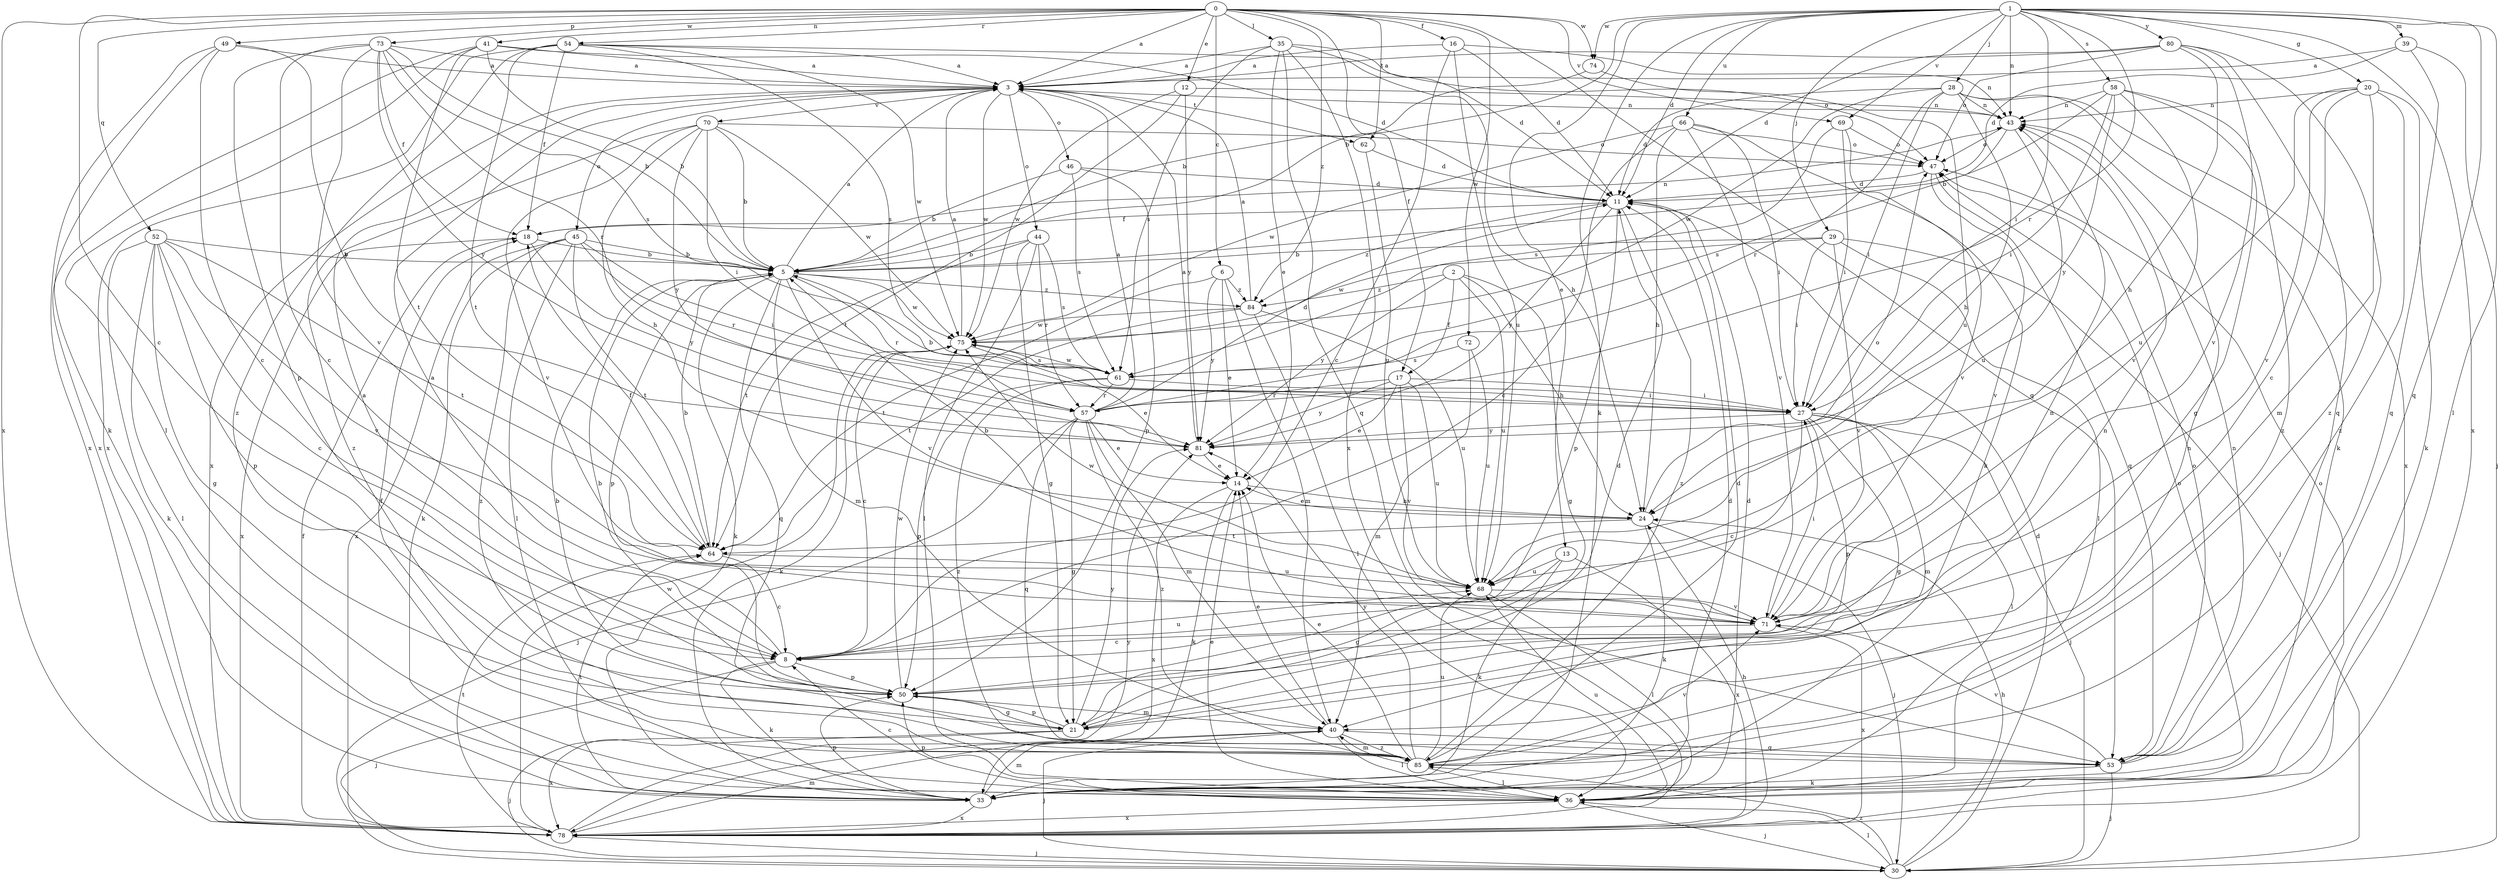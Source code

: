 strict digraph  {
0;
1;
2;
3;
5;
6;
8;
11;
12;
13;
14;
16;
17;
18;
20;
21;
24;
27;
28;
29;
30;
33;
35;
36;
39;
40;
41;
43;
44;
45;
46;
47;
49;
50;
52;
53;
54;
57;
58;
61;
62;
64;
66;
68;
69;
70;
71;
72;
73;
74;
75;
78;
80;
81;
84;
85;
0 -> 3  [label=a];
0 -> 6  [label=c];
0 -> 8  [label=c];
0 -> 12  [label=e];
0 -> 16  [label=f];
0 -> 17  [label=f];
0 -> 35  [label=l];
0 -> 41  [label=n];
0 -> 49  [label=p];
0 -> 52  [label=q];
0 -> 53  [label=q];
0 -> 54  [label=r];
0 -> 62  [label=t];
0 -> 69  [label=v];
0 -> 72  [label=w];
0 -> 73  [label=w];
0 -> 74  [label=w];
0 -> 78  [label=x];
0 -> 84  [label=z];
1 -> 5  [label=b];
1 -> 11  [label=d];
1 -> 13  [label=e];
1 -> 20  [label=g];
1 -> 27  [label=i];
1 -> 28  [label=j];
1 -> 29  [label=j];
1 -> 33  [label=k];
1 -> 36  [label=l];
1 -> 39  [label=m];
1 -> 43  [label=n];
1 -> 53  [label=q];
1 -> 57  [label=r];
1 -> 58  [label=s];
1 -> 66  [label=u];
1 -> 69  [label=v];
1 -> 74  [label=w];
1 -> 78  [label=x];
1 -> 80  [label=y];
2 -> 17  [label=f];
2 -> 21  [label=g];
2 -> 24  [label=h];
2 -> 68  [label=u];
2 -> 81  [label=y];
2 -> 84  [label=z];
3 -> 43  [label=n];
3 -> 44  [label=o];
3 -> 45  [label=o];
3 -> 46  [label=o];
3 -> 62  [label=t];
3 -> 70  [label=v];
3 -> 75  [label=w];
3 -> 78  [label=x];
5 -> 3  [label=a];
5 -> 33  [label=k];
5 -> 40  [label=m];
5 -> 50  [label=p];
5 -> 53  [label=q];
5 -> 57  [label=r];
5 -> 71  [label=v];
5 -> 75  [label=w];
5 -> 84  [label=z];
6 -> 14  [label=e];
6 -> 40  [label=m];
6 -> 64  [label=t];
6 -> 81  [label=y];
6 -> 84  [label=z];
8 -> 3  [label=a];
8 -> 30  [label=j];
8 -> 33  [label=k];
8 -> 50  [label=p];
8 -> 68  [label=u];
11 -> 18  [label=f];
11 -> 50  [label=p];
11 -> 81  [label=y];
11 -> 84  [label=z];
11 -> 85  [label=z];
12 -> 43  [label=n];
12 -> 64  [label=t];
12 -> 75  [label=w];
12 -> 81  [label=y];
13 -> 21  [label=g];
13 -> 33  [label=k];
13 -> 68  [label=u];
13 -> 78  [label=x];
14 -> 24  [label=h];
14 -> 33  [label=k];
14 -> 78  [label=x];
16 -> 3  [label=a];
16 -> 8  [label=c];
16 -> 11  [label=d];
16 -> 43  [label=n];
16 -> 68  [label=u];
17 -> 14  [label=e];
17 -> 27  [label=i];
17 -> 57  [label=r];
17 -> 68  [label=u];
17 -> 71  [label=v];
17 -> 81  [label=y];
18 -> 5  [label=b];
18 -> 43  [label=n];
18 -> 78  [label=x];
18 -> 81  [label=y];
20 -> 8  [label=c];
20 -> 33  [label=k];
20 -> 40  [label=m];
20 -> 43  [label=n];
20 -> 68  [label=u];
20 -> 71  [label=v];
20 -> 85  [label=z];
21 -> 5  [label=b];
21 -> 11  [label=d];
21 -> 30  [label=j];
21 -> 43  [label=n];
21 -> 50  [label=p];
21 -> 78  [label=x];
21 -> 81  [label=y];
24 -> 14  [label=e];
24 -> 30  [label=j];
24 -> 33  [label=k];
24 -> 47  [label=o];
24 -> 64  [label=t];
27 -> 5  [label=b];
27 -> 8  [label=c];
27 -> 21  [label=g];
27 -> 30  [label=j];
27 -> 36  [label=l];
27 -> 40  [label=m];
27 -> 50  [label=p];
27 -> 81  [label=y];
28 -> 11  [label=d];
28 -> 24  [label=h];
28 -> 27  [label=i];
28 -> 33  [label=k];
28 -> 43  [label=n];
28 -> 57  [label=r];
28 -> 75  [label=w];
28 -> 78  [label=x];
29 -> 5  [label=b];
29 -> 27  [label=i];
29 -> 30  [label=j];
29 -> 36  [label=l];
29 -> 71  [label=v];
29 -> 75  [label=w];
30 -> 11  [label=d];
30 -> 24  [label=h];
30 -> 36  [label=l];
30 -> 85  [label=z];
33 -> 11  [label=d];
33 -> 40  [label=m];
33 -> 47  [label=o];
33 -> 50  [label=p];
33 -> 64  [label=t];
33 -> 78  [label=x];
35 -> 3  [label=a];
35 -> 11  [label=d];
35 -> 14  [label=e];
35 -> 24  [label=h];
35 -> 53  [label=q];
35 -> 61  [label=s];
35 -> 78  [label=x];
36 -> 8  [label=c];
36 -> 11  [label=d];
36 -> 14  [label=e];
36 -> 30  [label=j];
36 -> 47  [label=o];
36 -> 50  [label=p];
36 -> 68  [label=u];
36 -> 78  [label=x];
39 -> 3  [label=a];
39 -> 11  [label=d];
39 -> 30  [label=j];
39 -> 53  [label=q];
40 -> 14  [label=e];
40 -> 30  [label=j];
40 -> 36  [label=l];
40 -> 53  [label=q];
40 -> 85  [label=z];
41 -> 3  [label=a];
41 -> 5  [label=b];
41 -> 11  [label=d];
41 -> 36  [label=l];
41 -> 64  [label=t];
41 -> 78  [label=x];
43 -> 47  [label=o];
43 -> 61  [label=s];
43 -> 68  [label=u];
44 -> 5  [label=b];
44 -> 21  [label=g];
44 -> 36  [label=l];
44 -> 57  [label=r];
44 -> 61  [label=s];
44 -> 64  [label=t];
45 -> 5  [label=b];
45 -> 27  [label=i];
45 -> 33  [label=k];
45 -> 36  [label=l];
45 -> 57  [label=r];
45 -> 64  [label=t];
45 -> 78  [label=x];
45 -> 85  [label=z];
46 -> 5  [label=b];
46 -> 11  [label=d];
46 -> 50  [label=p];
46 -> 61  [label=s];
47 -> 11  [label=d];
47 -> 53  [label=q];
47 -> 71  [label=v];
49 -> 3  [label=a];
49 -> 8  [label=c];
49 -> 33  [label=k];
49 -> 78  [label=x];
49 -> 81  [label=y];
50 -> 3  [label=a];
50 -> 5  [label=b];
50 -> 21  [label=g];
50 -> 40  [label=m];
50 -> 43  [label=n];
50 -> 75  [label=w];
52 -> 5  [label=b];
52 -> 8  [label=c];
52 -> 21  [label=g];
52 -> 33  [label=k];
52 -> 36  [label=l];
52 -> 50  [label=p];
52 -> 64  [label=t];
52 -> 71  [label=v];
53 -> 30  [label=j];
53 -> 33  [label=k];
53 -> 43  [label=n];
53 -> 47  [label=o];
53 -> 71  [label=v];
54 -> 3  [label=a];
54 -> 18  [label=f];
54 -> 47  [label=o];
54 -> 61  [label=s];
54 -> 64  [label=t];
54 -> 75  [label=w];
54 -> 78  [label=x];
54 -> 85  [label=z];
57 -> 3  [label=a];
57 -> 11  [label=d];
57 -> 14  [label=e];
57 -> 21  [label=g];
57 -> 30  [label=j];
57 -> 40  [label=m];
57 -> 53  [label=q];
57 -> 85  [label=z];
58 -> 5  [label=b];
58 -> 21  [label=g];
58 -> 27  [label=i];
58 -> 43  [label=n];
58 -> 71  [label=v];
58 -> 81  [label=y];
58 -> 85  [label=z];
61 -> 27  [label=i];
61 -> 50  [label=p];
61 -> 57  [label=r];
61 -> 75  [label=w];
61 -> 85  [label=z];
62 -> 11  [label=d];
62 -> 68  [label=u];
64 -> 5  [label=b];
64 -> 8  [label=c];
64 -> 18  [label=f];
64 -> 68  [label=u];
66 -> 8  [label=c];
66 -> 24  [label=h];
66 -> 27  [label=i];
66 -> 33  [label=k];
66 -> 47  [label=o];
66 -> 71  [label=v];
66 -> 75  [label=w];
68 -> 5  [label=b];
68 -> 36  [label=l];
68 -> 71  [label=v];
68 -> 75  [label=w];
69 -> 27  [label=i];
69 -> 47  [label=o];
69 -> 61  [label=s];
69 -> 71  [label=v];
70 -> 5  [label=b];
70 -> 24  [label=h];
70 -> 27  [label=i];
70 -> 47  [label=o];
70 -> 71  [label=v];
70 -> 75  [label=w];
70 -> 81  [label=y];
70 -> 85  [label=z];
71 -> 8  [label=c];
71 -> 27  [label=i];
71 -> 78  [label=x];
72 -> 40  [label=m];
72 -> 61  [label=s];
72 -> 68  [label=u];
73 -> 3  [label=a];
73 -> 5  [label=b];
73 -> 8  [label=c];
73 -> 18  [label=f];
73 -> 50  [label=p];
73 -> 57  [label=r];
73 -> 61  [label=s];
73 -> 71  [label=v];
73 -> 81  [label=y];
74 -> 5  [label=b];
74 -> 68  [label=u];
75 -> 3  [label=a];
75 -> 8  [label=c];
75 -> 14  [label=e];
75 -> 33  [label=k];
75 -> 61  [label=s];
78 -> 18  [label=f];
78 -> 24  [label=h];
78 -> 30  [label=j];
78 -> 40  [label=m];
78 -> 64  [label=t];
78 -> 75  [label=w];
78 -> 81  [label=y];
80 -> 3  [label=a];
80 -> 11  [label=d];
80 -> 24  [label=h];
80 -> 47  [label=o];
80 -> 53  [label=q];
80 -> 71  [label=v];
80 -> 85  [label=z];
81 -> 3  [label=a];
81 -> 14  [label=e];
84 -> 3  [label=a];
84 -> 36  [label=l];
84 -> 64  [label=t];
84 -> 68  [label=u];
84 -> 75  [label=w];
85 -> 11  [label=d];
85 -> 14  [label=e];
85 -> 18  [label=f];
85 -> 36  [label=l];
85 -> 40  [label=m];
85 -> 43  [label=n];
85 -> 68  [label=u];
85 -> 71  [label=v];
85 -> 81  [label=y];
}
